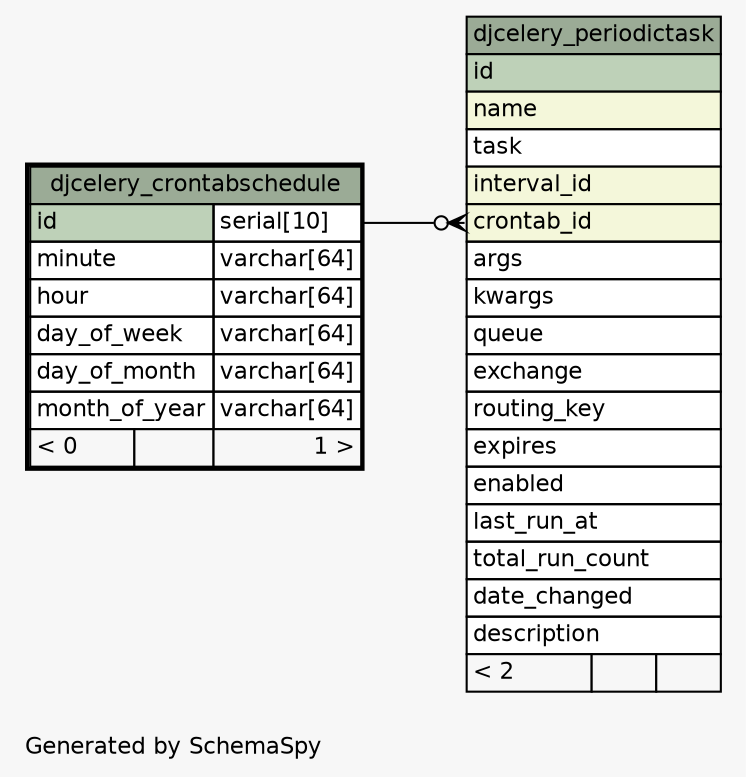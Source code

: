 // dot 2.36.0 on Linux 3.17.0-rc4-a1
// SchemaSpy rev 590
digraph "oneDegreeRelationshipsDiagram" {
  graph [
    rankdir="RL"
    bgcolor="#f7f7f7"
    label="\nGenerated by SchemaSpy"
    labeljust="l"
    nodesep="0.18"
    ranksep="0.46"
    fontname="Helvetica"
    fontsize="11"
  ];
  node [
    fontname="Helvetica"
    fontsize="11"
    shape="plaintext"
  ];
  edge [
    arrowsize="0.8"
  ];
  "djcelery_periodictask":"crontab_id":w -> "djcelery_crontabschedule":"id.type":e [arrowhead=none dir=back arrowtail=crowodot];
  "djcelery_crontabschedule" [
    label=<
    <TABLE BORDER="2" CELLBORDER="1" CELLSPACING="0" BGCOLOR="#ffffff">
      <TR><TD COLSPAN="3" BGCOLOR="#9bab96" ALIGN="CENTER">djcelery_crontabschedule</TD></TR>
      <TR><TD PORT="id" COLSPAN="2" BGCOLOR="#bed1b8" ALIGN="LEFT">id</TD><TD PORT="id.type" ALIGN="LEFT">serial[10]</TD></TR>
      <TR><TD PORT="minute" COLSPAN="2" ALIGN="LEFT">minute</TD><TD PORT="minute.type" ALIGN="LEFT">varchar[64]</TD></TR>
      <TR><TD PORT="hour" COLSPAN="2" ALIGN="LEFT">hour</TD><TD PORT="hour.type" ALIGN="LEFT">varchar[64]</TD></TR>
      <TR><TD PORT="day_of_week" COLSPAN="2" ALIGN="LEFT">day_of_week</TD><TD PORT="day_of_week.type" ALIGN="LEFT">varchar[64]</TD></TR>
      <TR><TD PORT="day_of_month" COLSPAN="2" ALIGN="LEFT">day_of_month</TD><TD PORT="day_of_month.type" ALIGN="LEFT">varchar[64]</TD></TR>
      <TR><TD PORT="month_of_year" COLSPAN="2" ALIGN="LEFT">month_of_year</TD><TD PORT="month_of_year.type" ALIGN="LEFT">varchar[64]</TD></TR>
      <TR><TD ALIGN="LEFT" BGCOLOR="#f7f7f7">&lt; 0</TD><TD ALIGN="RIGHT" BGCOLOR="#f7f7f7">  </TD><TD ALIGN="RIGHT" BGCOLOR="#f7f7f7">1 &gt;</TD></TR>
    </TABLE>>
    URL="djcelery_crontabschedule.html"
    tooltip="djcelery_crontabschedule"
  ];
  "djcelery_periodictask" [
    label=<
    <TABLE BORDER="0" CELLBORDER="1" CELLSPACING="0" BGCOLOR="#ffffff">
      <TR><TD COLSPAN="3" BGCOLOR="#9bab96" ALIGN="CENTER">djcelery_periodictask</TD></TR>
      <TR><TD PORT="id" COLSPAN="3" BGCOLOR="#bed1b8" ALIGN="LEFT">id</TD></TR>
      <TR><TD PORT="name" COLSPAN="3" BGCOLOR="#f4f7da" ALIGN="LEFT">name</TD></TR>
      <TR><TD PORT="task" COLSPAN="3" ALIGN="LEFT">task</TD></TR>
      <TR><TD PORT="interval_id" COLSPAN="3" BGCOLOR="#f4f7da" ALIGN="LEFT">interval_id</TD></TR>
      <TR><TD PORT="crontab_id" COLSPAN="3" BGCOLOR="#f4f7da" ALIGN="LEFT">crontab_id</TD></TR>
      <TR><TD PORT="args" COLSPAN="3" ALIGN="LEFT">args</TD></TR>
      <TR><TD PORT="kwargs" COLSPAN="3" ALIGN="LEFT">kwargs</TD></TR>
      <TR><TD PORT="queue" COLSPAN="3" ALIGN="LEFT">queue</TD></TR>
      <TR><TD PORT="exchange" COLSPAN="3" ALIGN="LEFT">exchange</TD></TR>
      <TR><TD PORT="routing_key" COLSPAN="3" ALIGN="LEFT">routing_key</TD></TR>
      <TR><TD PORT="expires" COLSPAN="3" ALIGN="LEFT">expires</TD></TR>
      <TR><TD PORT="enabled" COLSPAN="3" ALIGN="LEFT">enabled</TD></TR>
      <TR><TD PORT="last_run_at" COLSPAN="3" ALIGN="LEFT">last_run_at</TD></TR>
      <TR><TD PORT="total_run_count" COLSPAN="3" ALIGN="LEFT">total_run_count</TD></TR>
      <TR><TD PORT="date_changed" COLSPAN="3" ALIGN="LEFT">date_changed</TD></TR>
      <TR><TD PORT="description" COLSPAN="3" ALIGN="LEFT">description</TD></TR>
      <TR><TD ALIGN="LEFT" BGCOLOR="#f7f7f7">&lt; 2</TD><TD ALIGN="RIGHT" BGCOLOR="#f7f7f7">  </TD><TD ALIGN="RIGHT" BGCOLOR="#f7f7f7">  </TD></TR>
    </TABLE>>
    URL="djcelery_periodictask.html"
    tooltip="djcelery_periodictask"
  ];
}
